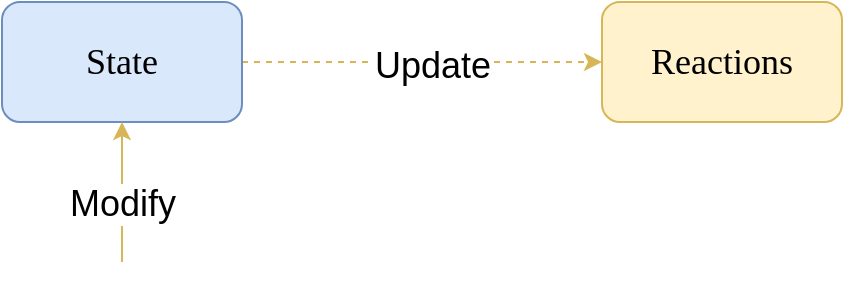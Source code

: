 <mxfile version="12.2.0" type="github" pages="3">
  <diagram id="aMfh76vUlQ8AYSwZjabr" name="sample">
    <mxGraphModel dx="1343" dy="788" grid="1" gridSize="10" guides="1" tooltips="1" connect="1" arrows="1" fold="1" page="1" pageScale="1" pageWidth="827" pageHeight="1169" math="0" shadow="0">
      <root>
        <mxCell id="0"/>
        <mxCell id="1" parent="0"/>
        <mxCell id="2MqLXOBYYgQCPvopz6Hl-5" style="edgeStyle=orthogonalEdgeStyle;rounded=0;orthogonalLoop=1;jettySize=auto;html=1;exitX=1;exitY=0.5;exitDx=0;exitDy=0;fontFamily=Lucida Console;fontSize=18;dashed=1;fillColor=#fff2cc;strokeColor=#d6b656;" parent="1" source="2MqLXOBYYgQCPvopz6Hl-2" target="2MqLXOBYYgQCPvopz6Hl-3" edge="1">
          <mxGeometry relative="1" as="geometry"/>
        </mxCell>
        <mxCell id="DBXxpNOoT8oSwIAlbKH6-3" value="Update" style="text;html=1;resizable=0;points=[];align=center;verticalAlign=middle;labelBackgroundColor=#ffffff;fontSize=18;fontFamily=Helvetica;" parent="2MqLXOBYYgQCPvopz6Hl-5" vertex="1" connectable="0">
          <mxGeometry x="0.056" y="-2" relative="1" as="geometry">
            <mxPoint as="offset"/>
          </mxGeometry>
        </mxCell>
        <mxCell id="2MqLXOBYYgQCPvopz6Hl-2" value="State" style="rounded=1;whiteSpace=wrap;html=1;fontFamily=Lucida Console;fontSize=18;fillColor=#dae8fc;strokeColor=#6c8ebf;" parent="1" vertex="1">
          <mxGeometry x="230" y="220" width="120" height="60" as="geometry"/>
        </mxCell>
        <mxCell id="2MqLXOBYYgQCPvopz6Hl-3" value="Reactions" style="rounded=1;whiteSpace=wrap;html=1;fontFamily=Lucida Console;fontSize=18;fillColor=#fff2cc;strokeColor=#d6b656;" parent="1" vertex="1">
          <mxGeometry x="530" y="220" width="120" height="60" as="geometry"/>
        </mxCell>
        <mxCell id="IRlKnjgerXl5eRk6muX8-1" value="" style="endArrow=classic;html=1;fontFamily=Helvetica;fontSize=18;entryX=0.5;entryY=1;entryDx=0;entryDy=0;fillColor=#fff2cc;strokeColor=#d6b656;" parent="1" target="2MqLXOBYYgQCPvopz6Hl-2" edge="1">
          <mxGeometry width="50" height="50" relative="1" as="geometry">
            <mxPoint x="290" y="350" as="sourcePoint"/>
            <mxPoint x="200" y="330" as="targetPoint"/>
          </mxGeometry>
        </mxCell>
        <mxCell id="IRlKnjgerXl5eRk6muX8-2" value="Modify" style="text;html=1;resizable=0;points=[];align=center;verticalAlign=middle;labelBackgroundColor=#ffffff;fontSize=18;fontFamily=Helvetica;" parent="IRlKnjgerXl5eRk6muX8-1" vertex="1" connectable="0">
          <mxGeometry x="0.018" y="-4" relative="1" as="geometry">
            <mxPoint x="-4" y="6" as="offset"/>
          </mxGeometry>
        </mxCell>
      </root>
    </mxGraphModel>
  </diagram>
  <diagram id="l3YEtgcHDnae8yAg_Tgy" name="complex">
    <mxGraphModel dx="1343" dy="788" grid="1" gridSize="10" guides="1" tooltips="1" connect="1" arrows="1" fold="1" page="1" pageScale="1" pageWidth="1654" pageHeight="2336" math="0" shadow="0">
      <root>
        <mxCell id="LUoadSvIQ4rj653Hsvp3-0"/>
        <mxCell id="LUoadSvIQ4rj653Hsvp3-1" parent="LUoadSvIQ4rj653Hsvp3-0"/>
        <mxCell id="LUoadSvIQ4rj653Hsvp3-5" style="edgeStyle=orthogonalEdgeStyle;rounded=0;orthogonalLoop=1;jettySize=auto;html=1;exitX=1;exitY=0.5;exitDx=0;exitDy=0;fontSize=18;dashed=1;fillColor=#ffe6cc;strokeColor=#d79b00;" parent="LUoadSvIQ4rj653Hsvp3-1" source="LUoadSvIQ4rj653Hsvp3-2" target="LUoadSvIQ4rj653Hsvp3-3" edge="1">
          <mxGeometry relative="1" as="geometry"/>
        </mxCell>
        <mxCell id="LUoadSvIQ4rj653Hsvp3-6" style="edgeStyle=orthogonalEdgeStyle;rounded=0;orthogonalLoop=1;jettySize=auto;html=1;exitX=1;exitY=0.5;exitDx=0;exitDy=0;entryX=0;entryY=0.5;entryDx=0;entryDy=0;fontSize=18;dashed=1;fillColor=#ffe6cc;strokeColor=#d79b00;" parent="LUoadSvIQ4rj653Hsvp3-1" source="LUoadSvIQ4rj653Hsvp3-2" target="LUoadSvIQ4rj653Hsvp3-4" edge="1">
          <mxGeometry relative="1" as="geometry"/>
        </mxCell>
        <mxCell id="LUoadSvIQ4rj653Hsvp3-11" value="Triggle" style="text;html=1;resizable=0;points=[];align=center;verticalAlign=middle;labelBackgroundColor=#ffffff;fontSize=18;" parent="LUoadSvIQ4rj653Hsvp3-6" vertex="1" connectable="0">
          <mxGeometry x="-0.752" y="-2" relative="1" as="geometry">
            <mxPoint x="32" y="-2" as="offset"/>
          </mxGeometry>
        </mxCell>
        <mxCell id="LUoadSvIQ4rj653Hsvp3-2" value="State" style="rounded=1;whiteSpace=wrap;html=1;fontSize=18;fillColor=#dae8fc;strokeColor=#6c8ebf;" parent="LUoadSvIQ4rj653Hsvp3-1" vertex="1">
          <mxGeometry x="280" y="275" width="120" height="60" as="geometry"/>
        </mxCell>
        <mxCell id="LUoadSvIQ4rj653Hsvp3-9" style="edgeStyle=orthogonalEdgeStyle;rounded=0;orthogonalLoop=1;jettySize=auto;html=1;exitX=0.5;exitY=1;exitDx=0;exitDy=0;entryX=1;entryY=0.5;entryDx=0;entryDy=0;fontSize=18;fillColor=#ffe6cc;strokeColor=#d79b00;" parent="LUoadSvIQ4rj653Hsvp3-1" source="LUoadSvIQ4rj653Hsvp3-3" target="LUoadSvIQ4rj653Hsvp3-7" edge="1">
          <mxGeometry relative="1" as="geometry"/>
        </mxCell>
        <mxCell id="LUoadSvIQ4rj653Hsvp3-15" value="Events&lt;br&gt;e.g. click button" style="text;html=1;resizable=0;points=[];align=center;verticalAlign=middle;labelBackgroundColor=#ffffff;fontSize=18;" parent="LUoadSvIQ4rj653Hsvp3-9" vertex="1" connectable="0">
          <mxGeometry x="-0.551" y="-1" relative="1" as="geometry">
            <mxPoint as="offset"/>
          </mxGeometry>
        </mxCell>
        <mxCell id="LUoadSvIQ4rj653Hsvp3-3" value="Reactions" style="rounded=1;whiteSpace=wrap;html=1;fontSize=18;fillColor=#ffe6cc;strokeColor=#d79b00;" parent="LUoadSvIQ4rj653Hsvp3-1" vertex="1">
          <mxGeometry x="720" y="275" width="160" height="60" as="geometry"/>
        </mxCell>
        <mxCell id="LUoadSvIQ4rj653Hsvp3-10" style="edgeStyle=orthogonalEdgeStyle;rounded=0;orthogonalLoop=1;jettySize=auto;html=1;exitX=0.5;exitY=1;exitDx=0;exitDy=0;fontSize=18;dashed=1;fillColor=#ffe6cc;strokeColor=#d79b00;" parent="LUoadSvIQ4rj653Hsvp3-1" source="LUoadSvIQ4rj653Hsvp3-4" target="LUoadSvIQ4rj653Hsvp3-3" edge="1">
          <mxGeometry relative="1" as="geometry"/>
        </mxCell>
        <mxCell id="LUoadSvIQ4rj653Hsvp3-4" value="Computed values" style="rounded=1;whiteSpace=wrap;html=1;fontSize=18;fillColor=#d5e8d4;strokeColor=#82b366;" parent="LUoadSvIQ4rj653Hsvp3-1" vertex="1">
          <mxGeometry x="715" y="125" width="170" height="60" as="geometry"/>
        </mxCell>
        <mxCell id="LUoadSvIQ4rj653Hsvp3-8" style="rounded=0;orthogonalLoop=1;jettySize=auto;html=1;exitX=0;exitY=0.5;exitDx=0;exitDy=0;fontSize=18;entryX=0.5;entryY=1;entryDx=0;entryDy=0;edgeStyle=orthogonalEdgeStyle;fillColor=#ffe6cc;strokeColor=#d79b00;" parent="LUoadSvIQ4rj653Hsvp3-1" source="LUoadSvIQ4rj653Hsvp3-7" target="LUoadSvIQ4rj653Hsvp3-2" edge="1">
          <mxGeometry relative="1" as="geometry">
            <mxPoint x="430" y="410" as="targetPoint"/>
          </mxGeometry>
        </mxCell>
        <mxCell id="LUoadSvIQ4rj653Hsvp3-18" value="Modify" style="text;html=1;resizable=0;points=[];align=center;verticalAlign=middle;labelBackgroundColor=#ffffff;fontSize=18;" parent="LUoadSvIQ4rj653Hsvp3-8" vertex="1" connectable="0">
          <mxGeometry x="0.046" y="-56" relative="1" as="geometry">
            <mxPoint as="offset"/>
          </mxGeometry>
        </mxCell>
        <mxCell id="LUoadSvIQ4rj653Hsvp3-16" style="edgeStyle=orthogonalEdgeStyle;rounded=0;orthogonalLoop=1;jettySize=auto;html=1;fontSize=18;entryX=0.5;entryY=1;entryDx=0;entryDy=0;fillColor=#ffe6cc;strokeColor=#d79b00;" parent="LUoadSvIQ4rj653Hsvp3-1" target="LUoadSvIQ4rj653Hsvp3-7" edge="1">
          <mxGeometry relative="1" as="geometry">
            <mxPoint x="550" y="577" as="targetPoint"/>
            <mxPoint x="550" y="627" as="sourcePoint"/>
            <Array as="points">
              <mxPoint x="550" y="557"/>
            </Array>
          </mxGeometry>
        </mxCell>
        <mxCell id="LUoadSvIQ4rj653Hsvp3-17" value="Events&lt;br&gt;e.g. network response, setTimeout" style="text;html=1;resizable=0;points=[];align=center;verticalAlign=middle;labelBackgroundColor=#ffffff;fontSize=18;" parent="LUoadSvIQ4rj653Hsvp3-16" vertex="1" connectable="0">
          <mxGeometry x="0.2" y="-3" relative="1" as="geometry">
            <mxPoint x="-3" y="14" as="offset"/>
          </mxGeometry>
        </mxCell>
        <mxCell id="LUoadSvIQ4rj653Hsvp3-7" value="Actions" style="rounded=1;whiteSpace=wrap;html=1;fontSize=18;fillColor=#f5f5f5;strokeColor=#666666;fontColor=#333333;" parent="LUoadSvIQ4rj653Hsvp3-1" vertex="1">
          <mxGeometry x="490" y="427" width="120" height="60" as="geometry"/>
        </mxCell>
        <mxCell id="LUoadSvIQ4rj653Hsvp3-14" value="Triggle" style="text;html=1;resizable=0;points=[];align=center;verticalAlign=middle;labelBackgroundColor=#ffffff;fontSize=18;" parent="LUoadSvIQ4rj653Hsvp3-1" vertex="1" connectable="0">
          <mxGeometry x="800" y="230" as="geometry">
            <mxPoint as="offset"/>
          </mxGeometry>
        </mxCell>
        <mxCell id="LUoadSvIQ4rj653Hsvp3-19" value="" style="rounded=0;whiteSpace=wrap;html=1;fontSize=18;fillColor=none;strokeColor=#82b366;dashed=1;" parent="LUoadSvIQ4rj653Hsvp3-1" vertex="1">
          <mxGeometry x="690" y="70" width="220" height="280" as="geometry"/>
        </mxCell>
        <mxCell id="LUoadSvIQ4rj653Hsvp3-20" value="Derivations" style="text;html=1;resizable=0;points=[];autosize=1;align=left;verticalAlign=top;spacingTop=-4;fontSize=18;fontStyle=0;fontFamily=Helvetica;" parent="LUoadSvIQ4rj653Hsvp3-1" vertex="1">
          <mxGeometry x="745" y="80" width="110" height="20" as="geometry"/>
        </mxCell>
      </root>
    </mxGraphModel>
  </diagram>
  <diagram id="SOGkcCkIrzifAXLzgn62" name="derivations">
    <mxGraphModel dx="1356" dy="757" grid="1" gridSize="10" guides="1" tooltips="1" connect="1" arrows="1" fold="1" page="1" pageScale="1" pageWidth="1654" pageHeight="2336" math="0" shadow="0">
      <root>
        <mxCell id="lZOKly_FMe9_WaeAPnxs-0"/>
        <mxCell id="lZOKly_FMe9_WaeAPnxs-1" parent="lZOKly_FMe9_WaeAPnxs-0"/>
      </root>
    </mxGraphModel>
  </diagram>
</mxfile>
